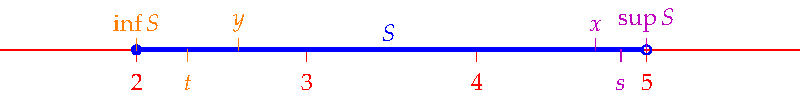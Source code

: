 settings.tex="pdflatex";

texpreamble("\usepackage{amsmath}
\usepackage{amsthm,amssymb}
\usepackage{mathpazo}
\usepackage[svgnames]{xcolor}
");
import graph;

size(400);

dotfactor=10;
pen pen=blue+linewidth(2);
draw(Label("$S$",align=N),(2,0)--(4.97,0),pen);
dot((2,0),blue);
dot((5,0),blue,NoFill);

xaxis(1.2,5.9,red,RightTicks(new real[]{0,1,2,3,4,5,6}));
xtick(Label("$\sup S$",align=N),5,N,heavymagenta);
xtick(Label("$\inf S$",align=N),2,N,orange);

real x=5-0.3;
real y=2+0.6;

xtick(Label("$y$",align=N),y,N,orange);
xtick(Label("$x$",align=N),x,N,heavymagenta);
xtick(Label("$t$",align=S),0.5(y+2),S,orange);
xtick(Label("$s$",align=S),0.5(x+5),S,heavymagenta);




